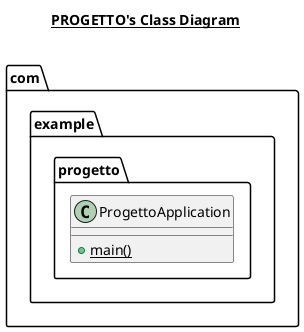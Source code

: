 @startuml

title __PROGETTO's Class Diagram__\n


    namespace com.example.progetto {
      class com.example.progetto.ProgettoApplication {
          {static} + main()
      }
    }

  


@enduml
